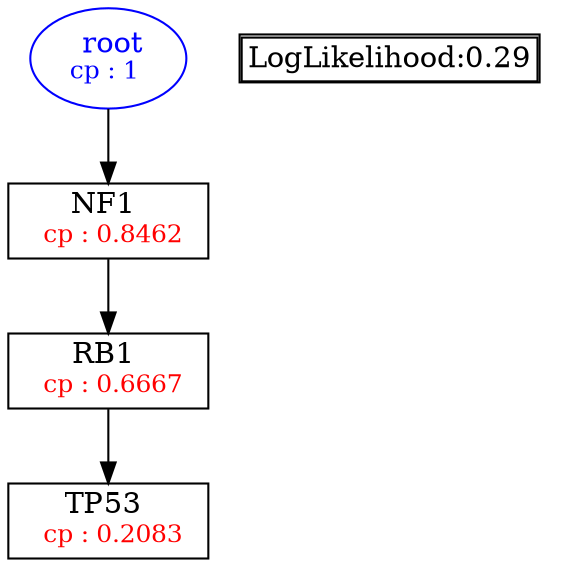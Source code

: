 digraph tree {
    "root" [label=<<font color='Blue'> root</font><br/><font color='Blue' POINT-SIZE='12'>cp : 1 </font>>, shape=oval, color=Blue];
    "S2" [label =<NF1 <br/> <font color='Red' POINT-SIZE='12'> cp : 0.8462 </font>>, shape=box];
    "S3" [label =<RB1 <br/> <font color='Red' POINT-SIZE='12'> cp : 0.6667 </font>>, shape=box];
    "S1" [label =<TP53 <br/> <font color='Red' POINT-SIZE='12'> cp : 0.2083 </font>>, shape=box];
    "root" -> "S2";
    "S2" -> "S3";
    "S3" -> "S1";

    node[shape=plaintext]
    fontsize="10"
    struct1 [label=
    <<TABLE BORDER="1" CELLBORDER="1" CELLSPACING="0" >
    <TR><TD ALIGN="LEFT">LogLikelihood:0.29</TD></TR>
    </TABLE>>];

}
